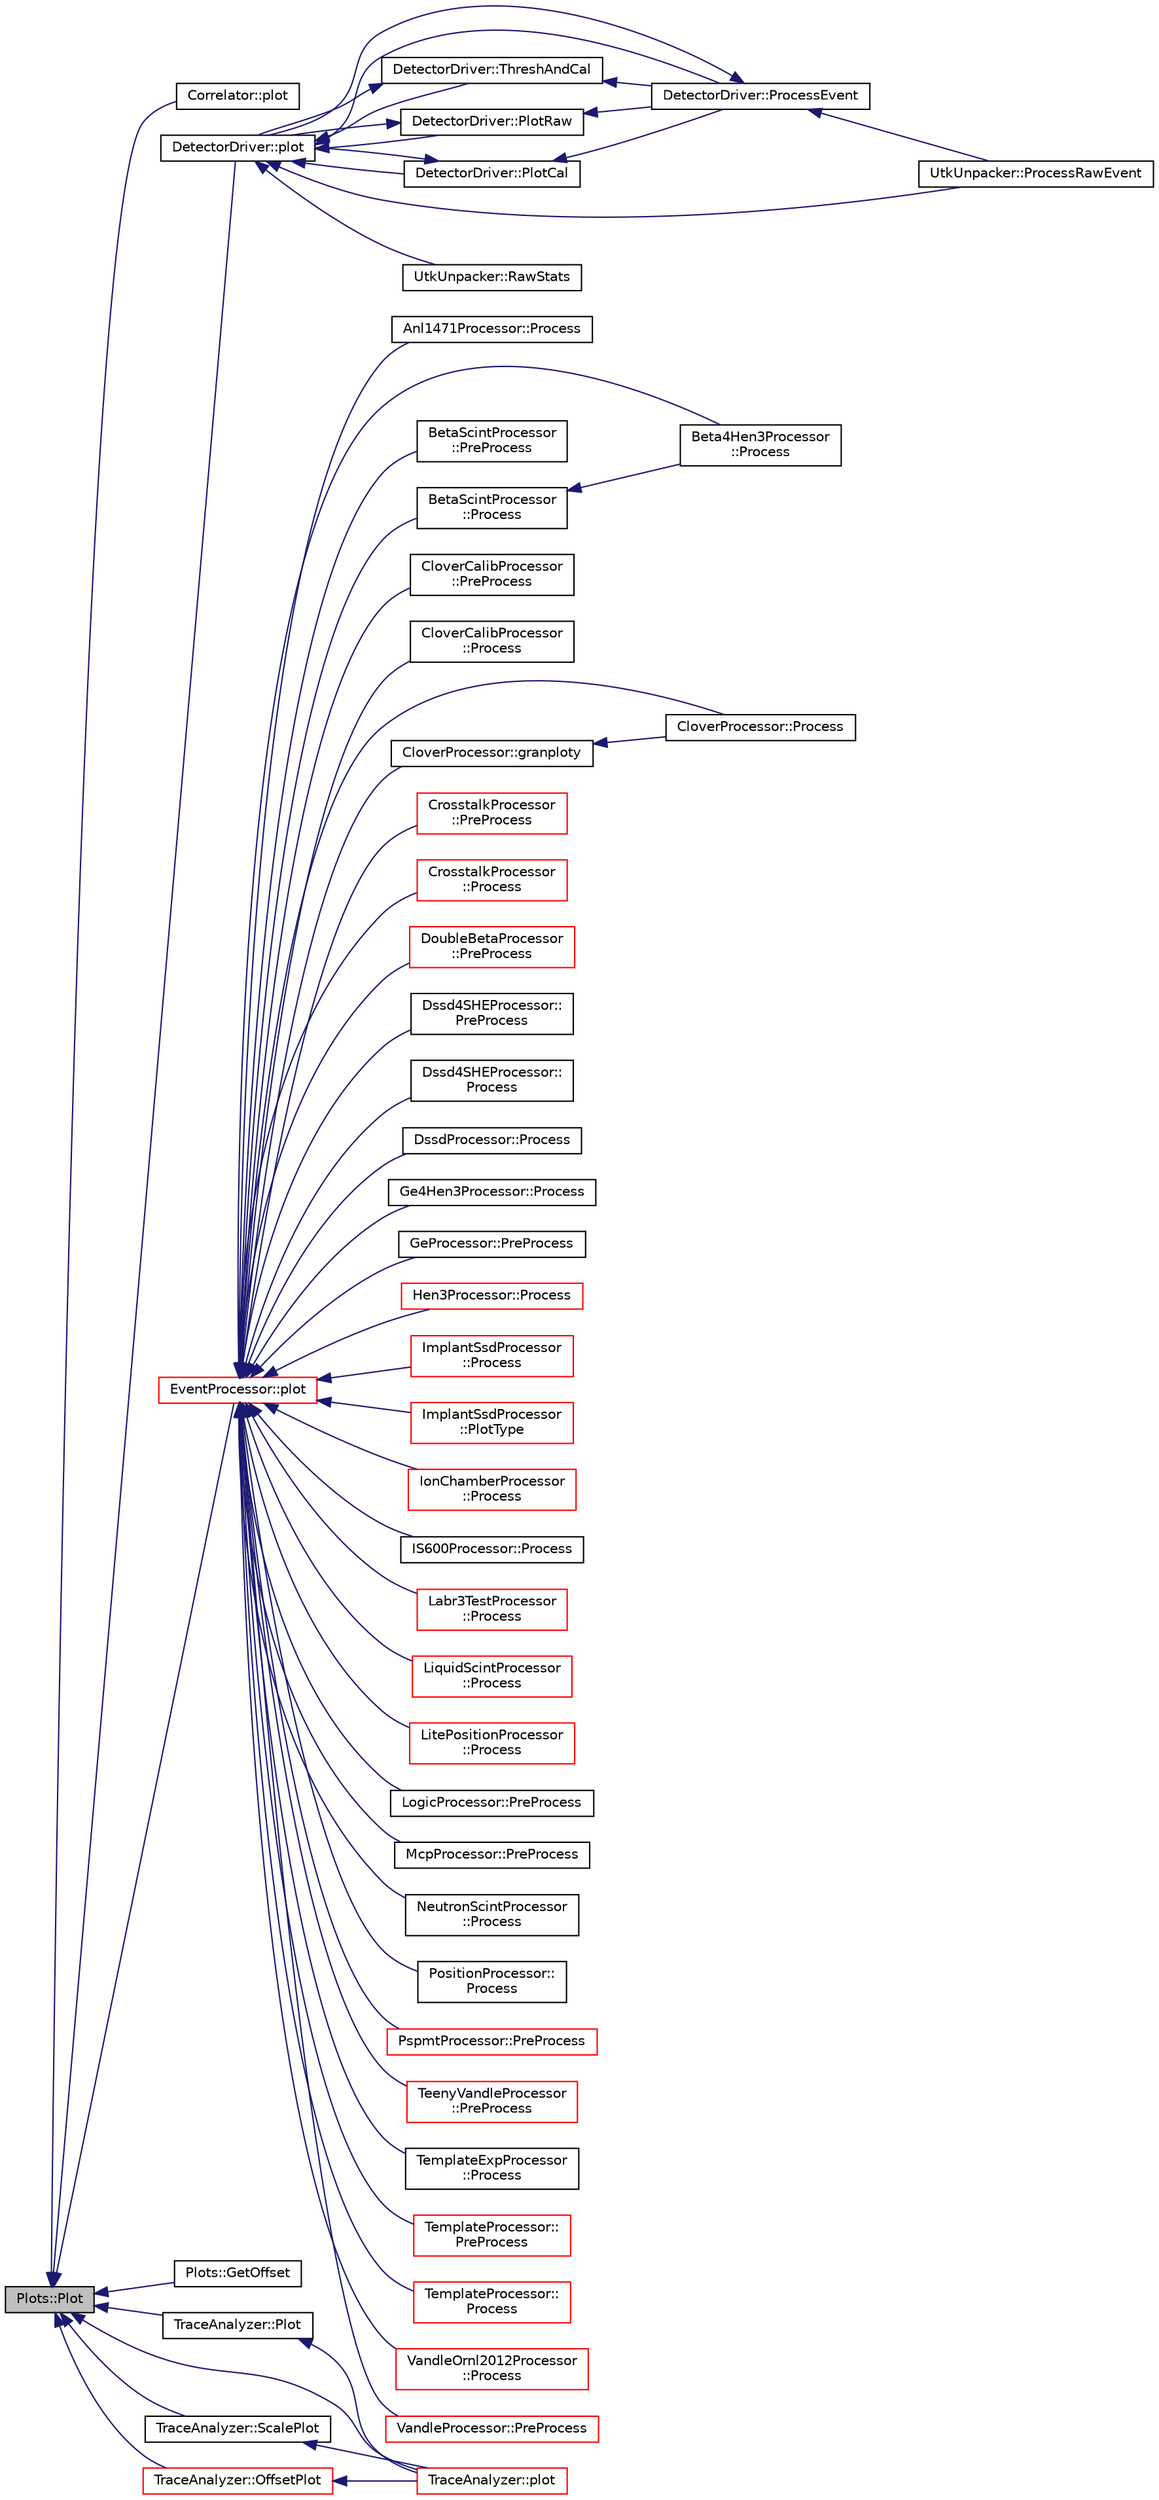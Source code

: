 digraph "Plots::Plot"
{
  edge [fontname="Helvetica",fontsize="10",labelfontname="Helvetica",labelfontsize="10"];
  node [fontname="Helvetica",fontsize="10",shape=record];
  rankdir="LR";
  Node1 [label="Plots::Plot",height=0.2,width=0.4,color="black", fillcolor="grey75", style="filled", fontcolor="black"];
  Node1 -> Node2 [dir="back",color="midnightblue",fontsize="10",style="solid",fontname="Helvetica"];
  Node2 [label="Correlator::plot",height=0.2,width=0.4,color="black", fillcolor="white", style="filled",URL="$df/d86/class_correlator.html#a3581405ad5a68e25f1998648a2a66b0a",tooltip="plots data into a histogram with provided DAMM ID "];
  Node1 -> Node3 [dir="back",color="midnightblue",fontsize="10",style="solid",fontname="Helvetica"];
  Node3 [label="DetectorDriver::plot",height=0.2,width=0.4,color="black", fillcolor="white", style="filled",URL="$de/d91/class_detector_driver.html#a3a556ab94a878e057dea8a081d0df55a",tooltip="Plots into histogram defined by dammId. "];
  Node3 -> Node4 [dir="back",color="midnightblue",fontsize="10",style="solid",fontname="Helvetica"];
  Node4 [label="DetectorDriver::ProcessEvent",height=0.2,width=0.4,color="black", fillcolor="white", style="filled",URL="$de/d91/class_detector_driver.html#a19c152206c95dfbc2a98ffd1d002165e",tooltip="Control of the event processing. "];
  Node4 -> Node3 [dir="back",color="midnightblue",fontsize="10",style="solid",fontname="Helvetica"];
  Node4 -> Node5 [dir="back",color="midnightblue",fontsize="10",style="solid",fontname="Helvetica"];
  Node5 [label="UtkUnpacker::ProcessRawEvent",height=0.2,width=0.4,color="black", fillcolor="white", style="filled",URL="$d4/d48/class_utk_unpacker.html#a09c96dd753088977aa1f458f7c07d24b",tooltip="Process all events in the event list. "];
  Node3 -> Node6 [dir="back",color="midnightblue",fontsize="10",style="solid",fontname="Helvetica"];
  Node6 [label="DetectorDriver::ThreshAndCal",height=0.2,width=0.4,color="black", fillcolor="white", style="filled",URL="$de/d91/class_detector_driver.html#a2ae4e98c641d49183631eceb40dc19bb",tooltip="Check threshold and calibrate each channel. Check the thresholds and calibrate the energy for each ch..."];
  Node6 -> Node4 [dir="back",color="midnightblue",fontsize="10",style="solid",fontname="Helvetica"];
  Node6 -> Node3 [dir="back",color="midnightblue",fontsize="10",style="solid",fontname="Helvetica"];
  Node3 -> Node7 [dir="back",color="midnightblue",fontsize="10",style="solid",fontname="Helvetica"];
  Node7 [label="DetectorDriver::PlotRaw",height=0.2,width=0.4,color="black", fillcolor="white", style="filled",URL="$de/d91/class_detector_driver.html#a7f2a28ba2a756e034e38630a5e258309"];
  Node7 -> Node4 [dir="back",color="midnightblue",fontsize="10",style="solid",fontname="Helvetica"];
  Node7 -> Node3 [dir="back",color="midnightblue",fontsize="10",style="solid",fontname="Helvetica"];
  Node3 -> Node8 [dir="back",color="midnightblue",fontsize="10",style="solid",fontname="Helvetica"];
  Node8 [label="DetectorDriver::PlotCal",height=0.2,width=0.4,color="black", fillcolor="white", style="filled",URL="$de/d91/class_detector_driver.html#ad966b8fe4330bb0cf117422b9bd08f40"];
  Node8 -> Node4 [dir="back",color="midnightblue",fontsize="10",style="solid",fontname="Helvetica"];
  Node8 -> Node3 [dir="back",color="midnightblue",fontsize="10",style="solid",fontname="Helvetica"];
  Node3 -> Node5 [dir="back",color="midnightblue",fontsize="10",style="solid",fontname="Helvetica"];
  Node3 -> Node9 [dir="back",color="midnightblue",fontsize="10",style="solid",fontname="Helvetica"];
  Node9 [label="UtkUnpacker::RawStats",height=0.2,width=0.4,color="black", fillcolor="white", style="filled",URL="$d4/d48/class_utk_unpacker.html#a61ba5974ee476d5c3ab316b5b6759204",tooltip="Add an event to generic statistics output. "];
  Node1 -> Node10 [dir="back",color="midnightblue",fontsize="10",style="solid",fontname="Helvetica"];
  Node10 [label="EventProcessor::plot",height=0.2,width=0.4,color="red", fillcolor="white", style="filled",URL="$d6/d65/class_event_processor.html#ad5201bb392726e409ba2a6ac44e764d8",tooltip="Implementation of the plot command to interface with the DAMM routines. "];
  Node10 -> Node11 [dir="back",color="midnightblue",fontsize="10",style="solid",fontname="Helvetica"];
  Node11 [label="Anl1471Processor::Process",height=0.2,width=0.4,color="black", fillcolor="white", style="filled",URL="$d2/daa/class_anl1471_processor.html#ae0e82aa964d24549afd9d17f1a136fc2"];
  Node10 -> Node12 [dir="back",color="midnightblue",fontsize="10",style="solid",fontname="Helvetica"];
  Node12 [label="Beta4Hen3Processor\l::Process",height=0.2,width=0.4,color="black", fillcolor="white", style="filled",URL="$db/d92/class_beta4_hen3_processor.html#aec8154b59d510e76fb0831ee2118d6bb"];
  Node10 -> Node13 [dir="back",color="midnightblue",fontsize="10",style="solid",fontname="Helvetica"];
  Node13 [label="BetaScintProcessor\l::PreProcess",height=0.2,width=0.4,color="black", fillcolor="white", style="filled",URL="$d4/de4/class_beta_scint_processor.html#a3e694e6d125d2197e0cda6725625f47b",tooltip="PreProcessing for the class. "];
  Node10 -> Node14 [dir="back",color="midnightblue",fontsize="10",style="solid",fontname="Helvetica"];
  Node14 [label="BetaScintProcessor\l::Process",height=0.2,width=0.4,color="black", fillcolor="white", style="filled",URL="$d4/de4/class_beta_scint_processor.html#abcf10cc79083ab549abdca2e9209d37d",tooltip="Main Processing for the class. "];
  Node14 -> Node12 [dir="back",color="midnightblue",fontsize="10",style="solid",fontname="Helvetica"];
  Node10 -> Node15 [dir="back",color="midnightblue",fontsize="10",style="solid",fontname="Helvetica"];
  Node15 [label="CloverCalibProcessor\l::PreProcess",height=0.2,width=0.4,color="black", fillcolor="white", style="filled",URL="$db/d4e/class_clover_calib_processor.html#a6a8ab51082f13f4717aa1070e38e8e99"];
  Node10 -> Node16 [dir="back",color="midnightblue",fontsize="10",style="solid",fontname="Helvetica"];
  Node16 [label="CloverCalibProcessor\l::Process",height=0.2,width=0.4,color="black", fillcolor="white", style="filled",URL="$db/d4e/class_clover_calib_processor.html#a3a226660db21991ef09515012cab6eda"];
  Node10 -> Node17 [dir="back",color="midnightblue",fontsize="10",style="solid",fontname="Helvetica"];
  Node17 [label="CloverProcessor::Process",height=0.2,width=0.4,color="black", fillcolor="white", style="filled",URL="$d5/d01/class_clover_processor.html#a50eae562dbdc21e5dac462d0a6474326"];
  Node10 -> Node18 [dir="back",color="midnightblue",fontsize="10",style="solid",fontname="Helvetica"];
  Node18 [label="CloverProcessor::granploty",height=0.2,width=0.4,color="black", fillcolor="white", style="filled",URL="$d5/d01/class_clover_processor.html#ac3b1148dfd34ec0d00cd08a0fd210b7f"];
  Node18 -> Node17 [dir="back",color="midnightblue",fontsize="10",style="solid",fontname="Helvetica"];
  Node10 -> Node19 [dir="back",color="midnightblue",fontsize="10",style="solid",fontname="Helvetica"];
  Node19 [label="CrosstalkProcessor\l::PreProcess",height=0.2,width=0.4,color="red", fillcolor="white", style="filled",URL="$de/d3c/class_crosstalk_processor.html#ae17181ea6e41e906bd9c65438b4d1d20"];
  Node10 -> Node20 [dir="back",color="midnightblue",fontsize="10",style="solid",fontname="Helvetica"];
  Node20 [label="CrosstalkProcessor\l::Process",height=0.2,width=0.4,color="red", fillcolor="white", style="filled",URL="$de/d3c/class_crosstalk_processor.html#a641e3912de9f8d9f2a9bf4e902429723"];
  Node10 -> Node21 [dir="back",color="midnightblue",fontsize="10",style="solid",fontname="Helvetica"];
  Node21 [label="DoubleBetaProcessor\l::PreProcess",height=0.2,width=0.4,color="red", fillcolor="white", style="filled",URL="$de/d4f/class_double_beta_processor.html#af0db739a0cd9d8f4e231b8cc99ed31ab"];
  Node10 -> Node22 [dir="back",color="midnightblue",fontsize="10",style="solid",fontname="Helvetica"];
  Node22 [label="Dssd4SHEProcessor::\lPreProcess",height=0.2,width=0.4,color="black", fillcolor="white", style="filled",URL="$db/da8/class_dssd4_s_h_e_processor.html#a069993b16eb9c18b547a279e9f5d1b28"];
  Node10 -> Node23 [dir="back",color="midnightblue",fontsize="10",style="solid",fontname="Helvetica"];
  Node23 [label="Dssd4SHEProcessor::\lProcess",height=0.2,width=0.4,color="black", fillcolor="white", style="filled",URL="$db/da8/class_dssd4_s_h_e_processor.html#a1ab9aeab8c52a1479718a58da74af3df"];
  Node10 -> Node24 [dir="back",color="midnightblue",fontsize="10",style="solid",fontname="Helvetica"];
  Node24 [label="DssdProcessor::Process",height=0.2,width=0.4,color="black", fillcolor="white", style="filled",URL="$d4/d67/class_dssd_processor.html#a0e32fc233a84ef03dc994b83899e1388"];
  Node10 -> Node25 [dir="back",color="midnightblue",fontsize="10",style="solid",fontname="Helvetica"];
  Node25 [label="Ge4Hen3Processor::Process",height=0.2,width=0.4,color="black", fillcolor="white", style="filled",URL="$d5/df2/class_ge4_hen3_processor.html#a98d4e5d0efd24adbdb6c8911e0d993f2"];
  Node10 -> Node26 [dir="back",color="midnightblue",fontsize="10",style="solid",fontname="Helvetica"];
  Node26 [label="GeProcessor::PreProcess",height=0.2,width=0.4,color="black", fillcolor="white", style="filled",URL="$d2/d54/class_ge_processor.html#a8e6eb1cc39e1a48d223be9f4d69460c4"];
  Node10 -> Node27 [dir="back",color="midnightblue",fontsize="10",style="solid",fontname="Helvetica"];
  Node27 [label="Hen3Processor::Process",height=0.2,width=0.4,color="red", fillcolor="white", style="filled",URL="$d6/d4e/class_hen3_processor.html#a12510344f12aa28fb4de00c28569995f"];
  Node10 -> Node28 [dir="back",color="midnightblue",fontsize="10",style="solid",fontname="Helvetica"];
  Node28 [label="ImplantSsdProcessor\l::Process",height=0.2,width=0.4,color="red", fillcolor="white", style="filled",URL="$df/df5/class_implant_ssd_processor.html#a4633fc3b34a8e8915713dd8e1ba5666a"];
  Node10 -> Node29 [dir="back",color="midnightblue",fontsize="10",style="solid",fontname="Helvetica"];
  Node29 [label="ImplantSsdProcessor\l::PlotType",height=0.2,width=0.4,color="red", fillcolor="white", style="filled",URL="$df/df5/class_implant_ssd_processor.html#abf58bf472ce25c6003903cd66751d981"];
  Node10 -> Node30 [dir="back",color="midnightblue",fontsize="10",style="solid",fontname="Helvetica"];
  Node30 [label="IonChamberProcessor\l::Process",height=0.2,width=0.4,color="red", fillcolor="white", style="filled",URL="$dd/df2/class_ion_chamber_processor.html#a6d1891dc55fb66434793c8594f3b7616"];
  Node10 -> Node31 [dir="back",color="midnightblue",fontsize="10",style="solid",fontname="Helvetica"];
  Node31 [label="IS600Processor::Process",height=0.2,width=0.4,color="black", fillcolor="white", style="filled",URL="$de/d81/class_i_s600_processor.html#a92f29e9c021fffb08f02bf48d12aff42"];
  Node10 -> Node32 [dir="back",color="midnightblue",fontsize="10",style="solid",fontname="Helvetica"];
  Node32 [label="Labr3TestProcessor\l::Process",height=0.2,width=0.4,color="red", fillcolor="white", style="filled",URL="$dd/d2c/class_labr3_test_processor.html#aacf32b1382a264f443f7e24029323ac4"];
  Node10 -> Node33 [dir="back",color="midnightblue",fontsize="10",style="solid",fontname="Helvetica"];
  Node33 [label="LiquidScintProcessor\l::Process",height=0.2,width=0.4,color="red", fillcolor="white", style="filled",URL="$d7/d6b/class_liquid_scint_processor.html#a6e1f7662a1362e5c14275c9a13388231"];
  Node10 -> Node34 [dir="back",color="midnightblue",fontsize="10",style="solid",fontname="Helvetica"];
  Node34 [label="LitePositionProcessor\l::Process",height=0.2,width=0.4,color="red", fillcolor="white", style="filled",URL="$d3/dab/class_lite_position_processor.html#a41e329779cb70710078ab066afd4f953"];
  Node10 -> Node35 [dir="back",color="midnightblue",fontsize="10",style="solid",fontname="Helvetica"];
  Node35 [label="LogicProcessor::PreProcess",height=0.2,width=0.4,color="black", fillcolor="white", style="filled",URL="$da/d2f/class_logic_processor.html#a91ad87eb1649cebfa5a90de4943455ae"];
  Node10 -> Node36 [dir="back",color="midnightblue",fontsize="10",style="solid",fontname="Helvetica"];
  Node36 [label="McpProcessor::PreProcess",height=0.2,width=0.4,color="black", fillcolor="white", style="filled",URL="$dd/dcb/class_mcp_processor.html#ae65166c302b60f81ddd8edddc137de23"];
  Node10 -> Node37 [dir="back",color="midnightblue",fontsize="10",style="solid",fontname="Helvetica"];
  Node37 [label="NeutronScintProcessor\l::Process",height=0.2,width=0.4,color="black", fillcolor="white", style="filled",URL="$d9/dfc/class_neutron_scint_processor.html#a72ba8607b6df372e4b76d396140f765d"];
  Node10 -> Node38 [dir="back",color="midnightblue",fontsize="10",style="solid",fontname="Helvetica"];
  Node38 [label="PositionProcessor::\lProcess",height=0.2,width=0.4,color="black", fillcolor="white", style="filled",URL="$d3/df3/class_position_processor.html#a45a6ef172d9253956769b1ccd15a6e4a",tooltip="Process the QDC data involved in top/bottom side for a strip. "];
  Node10 -> Node39 [dir="back",color="midnightblue",fontsize="10",style="solid",fontname="Helvetica"];
  Node39 [label="PspmtProcessor::PreProcess",height=0.2,width=0.4,color="red", fillcolor="white", style="filled",URL="$dd/d2c/class_pspmt_processor.html#afd615887b035057293dc86455155c3c7"];
  Node10 -> Node40 [dir="back",color="midnightblue",fontsize="10",style="solid",fontname="Helvetica"];
  Node40 [label="TeenyVandleProcessor\l::PreProcess",height=0.2,width=0.4,color="red", fillcolor="white", style="filled",URL="$d3/d5e/class_teeny_vandle_processor.html#a01b193b7a00b5bbc2d0b35ccc0f34d82"];
  Node10 -> Node41 [dir="back",color="midnightblue",fontsize="10",style="solid",fontname="Helvetica"];
  Node41 [label="TemplateExpProcessor\l::Process",height=0.2,width=0.4,color="black", fillcolor="white", style="filled",URL="$d9/ddc/class_template_exp_processor.html#a06fae87a5826408aec8db9fadf000dd3",tooltip="Main processing of data of interest. "];
  Node10 -> Node42 [dir="back",color="midnightblue",fontsize="10",style="solid",fontname="Helvetica"];
  Node42 [label="TemplateProcessor::\lPreProcess",height=0.2,width=0.4,color="red", fillcolor="white", style="filled",URL="$da/dfe/class_template_processor.html#a554450b2ad914835e6b1b8d13a31b409"];
  Node10 -> Node43 [dir="back",color="midnightblue",fontsize="10",style="solid",fontname="Helvetica"];
  Node43 [label="TemplateProcessor::\lProcess",height=0.2,width=0.4,color="red", fillcolor="white", style="filled",URL="$da/dfe/class_template_processor.html#a75039958a15712e6d1f83b3654ce6e88"];
  Node10 -> Node44 [dir="back",color="midnightblue",fontsize="10",style="solid",fontname="Helvetica"];
  Node44 [label="VandleOrnl2012Processor\l::Process",height=0.2,width=0.4,color="red", fillcolor="white", style="filled",URL="$d1/dd7/class_vandle_ornl2012_processor.html#a05b7477fad0d6614e01ca86cb9cff0bf"];
  Node10 -> Node45 [dir="back",color="midnightblue",fontsize="10",style="solid",fontname="Helvetica"];
  Node45 [label="VandleProcessor::PreProcess",height=0.2,width=0.4,color="red", fillcolor="white", style="filled",URL="$db/d21/class_vandle_processor.html#a849786aade322f53dbd153d3a0913532"];
  Node1 -> Node46 [dir="back",color="midnightblue",fontsize="10",style="solid",fontname="Helvetica"];
  Node46 [label="Plots::GetOffset",height=0.2,width=0.4,color="black", fillcolor="white", style="filled",URL="$d7/d8b/class_plots.html#adc29f9a0571d3b623bed089d4f9daa7a"];
  Node1 -> Node47 [dir="back",color="midnightblue",fontsize="10",style="solid",fontname="Helvetica"];
  Node47 [label="TraceAnalyzer::Plot",height=0.2,width=0.4,color="black", fillcolor="white", style="filled",URL="$d2/dbc/class_trace_analyzer.html#a42c5abc1e433c5176680e18530b288d1"];
  Node47 -> Node48 [dir="back",color="midnightblue",fontsize="10",style="solid",fontname="Helvetica"];
  Node48 [label="TraceAnalyzer::plot",height=0.2,width=0.4,color="red", fillcolor="white", style="filled",URL="$d2/dbc/class_trace_analyzer.html#a435c459a74db6c5a07f4fc5469a1a04c",tooltip="Implementation of the plot command to interface with the DAMM routines. "];
  Node1 -> Node49 [dir="back",color="midnightblue",fontsize="10",style="solid",fontname="Helvetica"];
  Node49 [label="TraceAnalyzer::ScalePlot",height=0.2,width=0.4,color="black", fillcolor="white", style="filled",URL="$d2/dbc/class_trace_analyzer.html#ae149c77b014f0bc99177313c83cb6862"];
  Node49 -> Node48 [dir="back",color="midnightblue",fontsize="10",style="solid",fontname="Helvetica"];
  Node1 -> Node50 [dir="back",color="midnightblue",fontsize="10",style="solid",fontname="Helvetica"];
  Node50 [label="TraceAnalyzer::OffsetPlot",height=0.2,width=0.4,color="red", fillcolor="white", style="filled",URL="$d2/dbc/class_trace_analyzer.html#a04f155e328cf8027bc1fc59f154c4e7a"];
  Node50 -> Node48 [dir="back",color="midnightblue",fontsize="10",style="solid",fontname="Helvetica"];
  Node1 -> Node48 [dir="back",color="midnightblue",fontsize="10",style="solid",fontname="Helvetica"];
}
